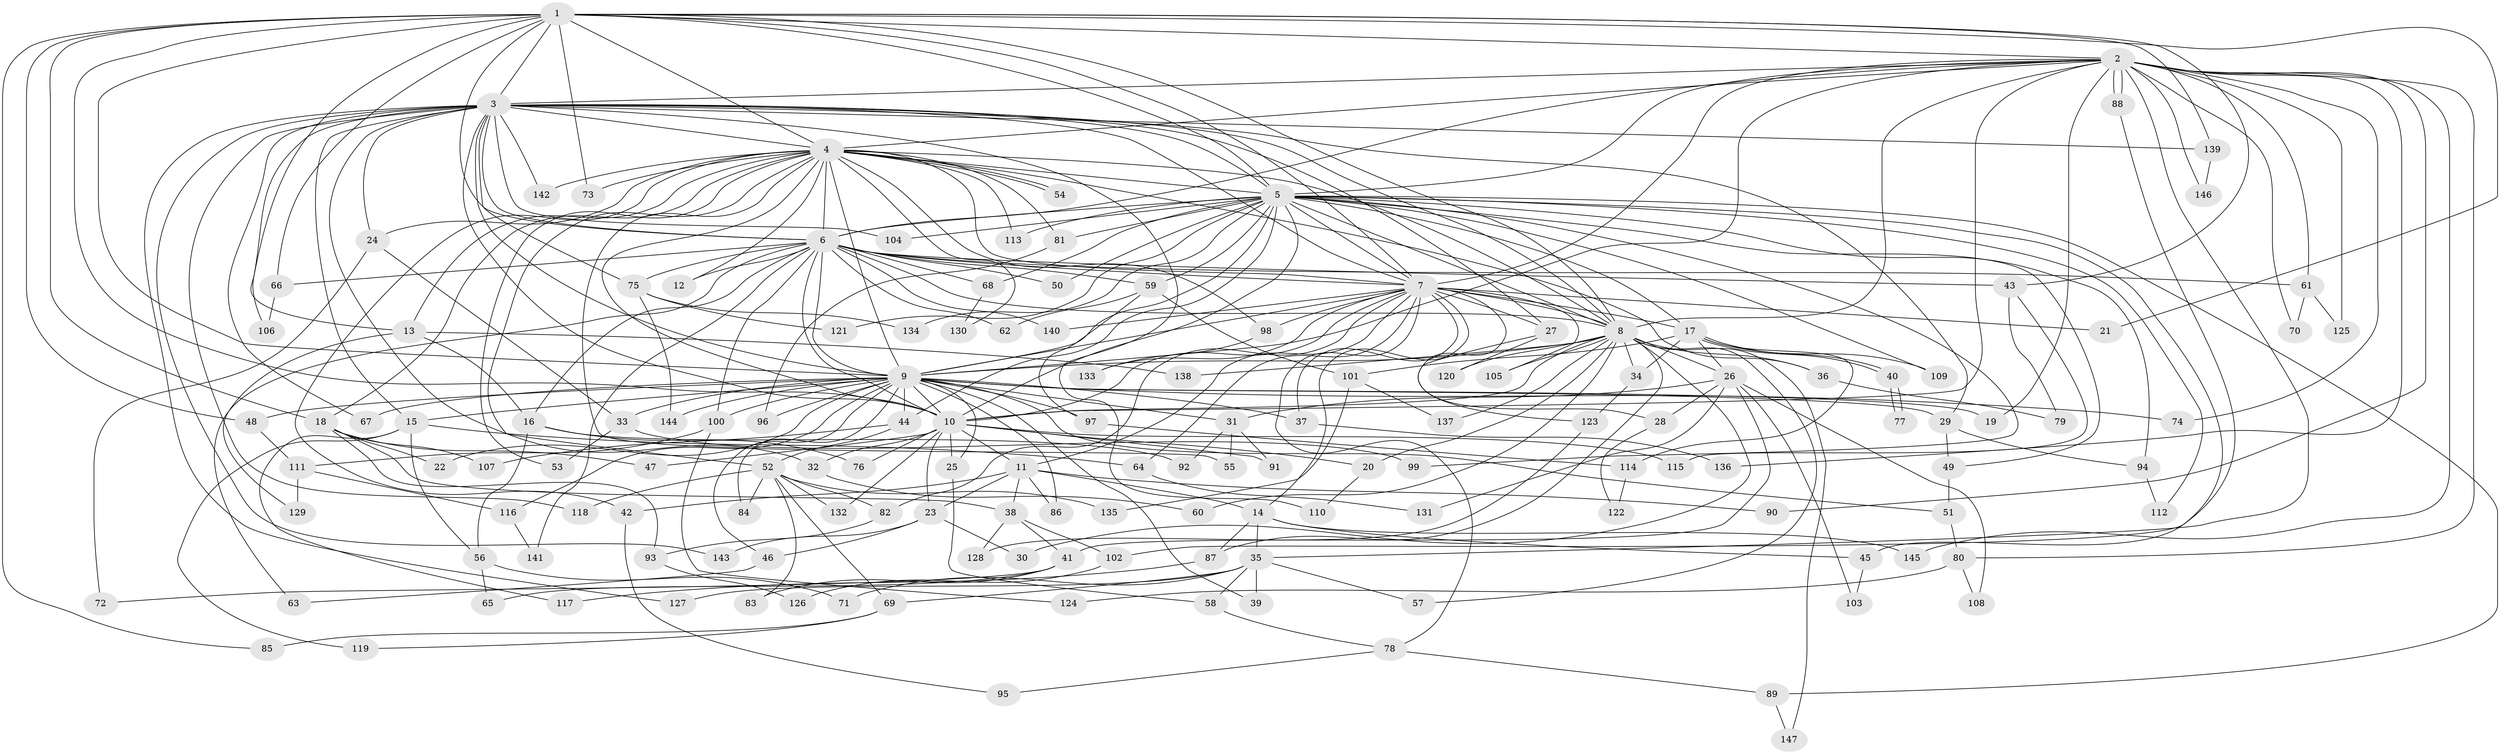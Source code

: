 // coarse degree distribution, {24: 0.017241379310344827, 16: 0.017241379310344827, 22: 0.034482758620689655, 2: 0.5344827586206896, 3: 0.08620689655172414, 4: 0.10344827586206896, 1: 0.1206896551724138, 5: 0.017241379310344827, 14: 0.017241379310344827, 6: 0.034482758620689655, 19: 0.017241379310344827}
// Generated by graph-tools (version 1.1) at 2025/46/03/04/25 21:46:42]
// undirected, 147 vertices, 319 edges
graph export_dot {
graph [start="1"]
  node [color=gray90,style=filled];
  1;
  2;
  3;
  4;
  5;
  6;
  7;
  8;
  9;
  10;
  11;
  12;
  13;
  14;
  15;
  16;
  17;
  18;
  19;
  20;
  21;
  22;
  23;
  24;
  25;
  26;
  27;
  28;
  29;
  30;
  31;
  32;
  33;
  34;
  35;
  36;
  37;
  38;
  39;
  40;
  41;
  42;
  43;
  44;
  45;
  46;
  47;
  48;
  49;
  50;
  51;
  52;
  53;
  54;
  55;
  56;
  57;
  58;
  59;
  60;
  61;
  62;
  63;
  64;
  65;
  66;
  67;
  68;
  69;
  70;
  71;
  72;
  73;
  74;
  75;
  76;
  77;
  78;
  79;
  80;
  81;
  82;
  83;
  84;
  85;
  86;
  87;
  88;
  89;
  90;
  91;
  92;
  93;
  94;
  95;
  96;
  97;
  98;
  99;
  100;
  101;
  102;
  103;
  104;
  105;
  106;
  107;
  108;
  109;
  110;
  111;
  112;
  113;
  114;
  115;
  116;
  117;
  118;
  119;
  120;
  121;
  122;
  123;
  124;
  125;
  126;
  127;
  128;
  129;
  130;
  131;
  132;
  133;
  134;
  135;
  136;
  137;
  138;
  139;
  140;
  141;
  142;
  143;
  144;
  145;
  146;
  147;
  1 -- 2;
  1 -- 3;
  1 -- 4;
  1 -- 5;
  1 -- 6;
  1 -- 7;
  1 -- 8;
  1 -- 9;
  1 -- 10;
  1 -- 13;
  1 -- 18;
  1 -- 21;
  1 -- 43;
  1 -- 48;
  1 -- 66;
  1 -- 73;
  1 -- 85;
  1 -- 139;
  2 -- 3;
  2 -- 4;
  2 -- 5;
  2 -- 6;
  2 -- 7;
  2 -- 8;
  2 -- 9;
  2 -- 10;
  2 -- 19;
  2 -- 35;
  2 -- 61;
  2 -- 70;
  2 -- 74;
  2 -- 80;
  2 -- 88;
  2 -- 88;
  2 -- 90;
  2 -- 125;
  2 -- 136;
  2 -- 145;
  2 -- 146;
  3 -- 4;
  3 -- 5;
  3 -- 6;
  3 -- 7;
  3 -- 8;
  3 -- 9;
  3 -- 10;
  3 -- 15;
  3 -- 24;
  3 -- 27;
  3 -- 29;
  3 -- 32;
  3 -- 67;
  3 -- 75;
  3 -- 104;
  3 -- 106;
  3 -- 110;
  3 -- 118;
  3 -- 127;
  3 -- 139;
  3 -- 142;
  3 -- 143;
  4 -- 5;
  4 -- 6;
  4 -- 7;
  4 -- 8;
  4 -- 9;
  4 -- 10;
  4 -- 12;
  4 -- 13;
  4 -- 18;
  4 -- 24;
  4 -- 36;
  4 -- 42;
  4 -- 52;
  4 -- 53;
  4 -- 54;
  4 -- 54;
  4 -- 55;
  4 -- 73;
  4 -- 81;
  4 -- 98;
  4 -- 113;
  4 -- 130;
  4 -- 142;
  5 -- 6;
  5 -- 7;
  5 -- 8;
  5 -- 9;
  5 -- 10;
  5 -- 17;
  5 -- 44;
  5 -- 45;
  5 -- 49;
  5 -- 50;
  5 -- 59;
  5 -- 68;
  5 -- 81;
  5 -- 89;
  5 -- 94;
  5 -- 99;
  5 -- 104;
  5 -- 109;
  5 -- 112;
  5 -- 113;
  5 -- 121;
  5 -- 134;
  6 -- 7;
  6 -- 8;
  6 -- 9;
  6 -- 10;
  6 -- 12;
  6 -- 16;
  6 -- 43;
  6 -- 50;
  6 -- 59;
  6 -- 61;
  6 -- 62;
  6 -- 63;
  6 -- 66;
  6 -- 68;
  6 -- 75;
  6 -- 100;
  6 -- 140;
  6 -- 141;
  7 -- 8;
  7 -- 9;
  7 -- 10;
  7 -- 11;
  7 -- 14;
  7 -- 17;
  7 -- 21;
  7 -- 27;
  7 -- 28;
  7 -- 37;
  7 -- 64;
  7 -- 78;
  7 -- 82;
  7 -- 98;
  7 -- 105;
  7 -- 133;
  7 -- 140;
  8 -- 9;
  8 -- 10;
  8 -- 20;
  8 -- 26;
  8 -- 30;
  8 -- 34;
  8 -- 36;
  8 -- 57;
  8 -- 60;
  8 -- 87;
  8 -- 105;
  8 -- 120;
  8 -- 137;
  8 -- 138;
  8 -- 147;
  9 -- 10;
  9 -- 15;
  9 -- 19;
  9 -- 22;
  9 -- 25;
  9 -- 29;
  9 -- 31;
  9 -- 33;
  9 -- 37;
  9 -- 39;
  9 -- 44;
  9 -- 46;
  9 -- 48;
  9 -- 51;
  9 -- 67;
  9 -- 74;
  9 -- 84;
  9 -- 86;
  9 -- 96;
  9 -- 97;
  9 -- 100;
  9 -- 116;
  9 -- 144;
  10 -- 11;
  10 -- 20;
  10 -- 23;
  10 -- 25;
  10 -- 32;
  10 -- 47;
  10 -- 76;
  10 -- 91;
  10 -- 115;
  10 -- 132;
  11 -- 14;
  11 -- 23;
  11 -- 38;
  11 -- 42;
  11 -- 86;
  11 -- 90;
  13 -- 16;
  13 -- 129;
  13 -- 138;
  14 -- 35;
  14 -- 45;
  14 -- 87;
  14 -- 145;
  15 -- 56;
  15 -- 64;
  15 -- 117;
  15 -- 119;
  16 -- 56;
  16 -- 76;
  16 -- 92;
  17 -- 26;
  17 -- 34;
  17 -- 40;
  17 -- 40;
  17 -- 101;
  17 -- 109;
  17 -- 114;
  18 -- 22;
  18 -- 38;
  18 -- 47;
  18 -- 93;
  18 -- 107;
  20 -- 110;
  23 -- 30;
  23 -- 46;
  23 -- 143;
  24 -- 33;
  24 -- 72;
  25 -- 58;
  26 -- 28;
  26 -- 31;
  26 -- 41;
  26 -- 103;
  26 -- 108;
  26 -- 131;
  27 -- 120;
  27 -- 123;
  28 -- 122;
  29 -- 49;
  29 -- 94;
  31 -- 55;
  31 -- 91;
  31 -- 92;
  32 -- 60;
  33 -- 53;
  33 -- 99;
  34 -- 123;
  35 -- 39;
  35 -- 57;
  35 -- 58;
  35 -- 69;
  35 -- 71;
  35 -- 127;
  36 -- 79;
  37 -- 136;
  38 -- 41;
  38 -- 102;
  38 -- 128;
  40 -- 77;
  40 -- 77;
  41 -- 65;
  41 -- 72;
  41 -- 83;
  42 -- 95;
  43 -- 79;
  43 -- 115;
  44 -- 52;
  44 -- 107;
  45 -- 103;
  46 -- 63;
  48 -- 111;
  49 -- 51;
  51 -- 80;
  52 -- 69;
  52 -- 82;
  52 -- 83;
  52 -- 84;
  52 -- 118;
  52 -- 132;
  52 -- 135;
  56 -- 65;
  56 -- 71;
  58 -- 78;
  59 -- 62;
  59 -- 97;
  59 -- 101;
  61 -- 70;
  61 -- 125;
  64 -- 131;
  66 -- 106;
  68 -- 130;
  69 -- 85;
  69 -- 119;
  75 -- 121;
  75 -- 134;
  75 -- 144;
  78 -- 89;
  78 -- 95;
  80 -- 108;
  80 -- 124;
  81 -- 96;
  82 -- 93;
  87 -- 117;
  88 -- 102;
  89 -- 147;
  93 -- 126;
  94 -- 112;
  97 -- 114;
  98 -- 133;
  100 -- 111;
  100 -- 124;
  101 -- 135;
  101 -- 137;
  102 -- 126;
  111 -- 116;
  111 -- 129;
  114 -- 122;
  116 -- 141;
  123 -- 128;
  139 -- 146;
}
